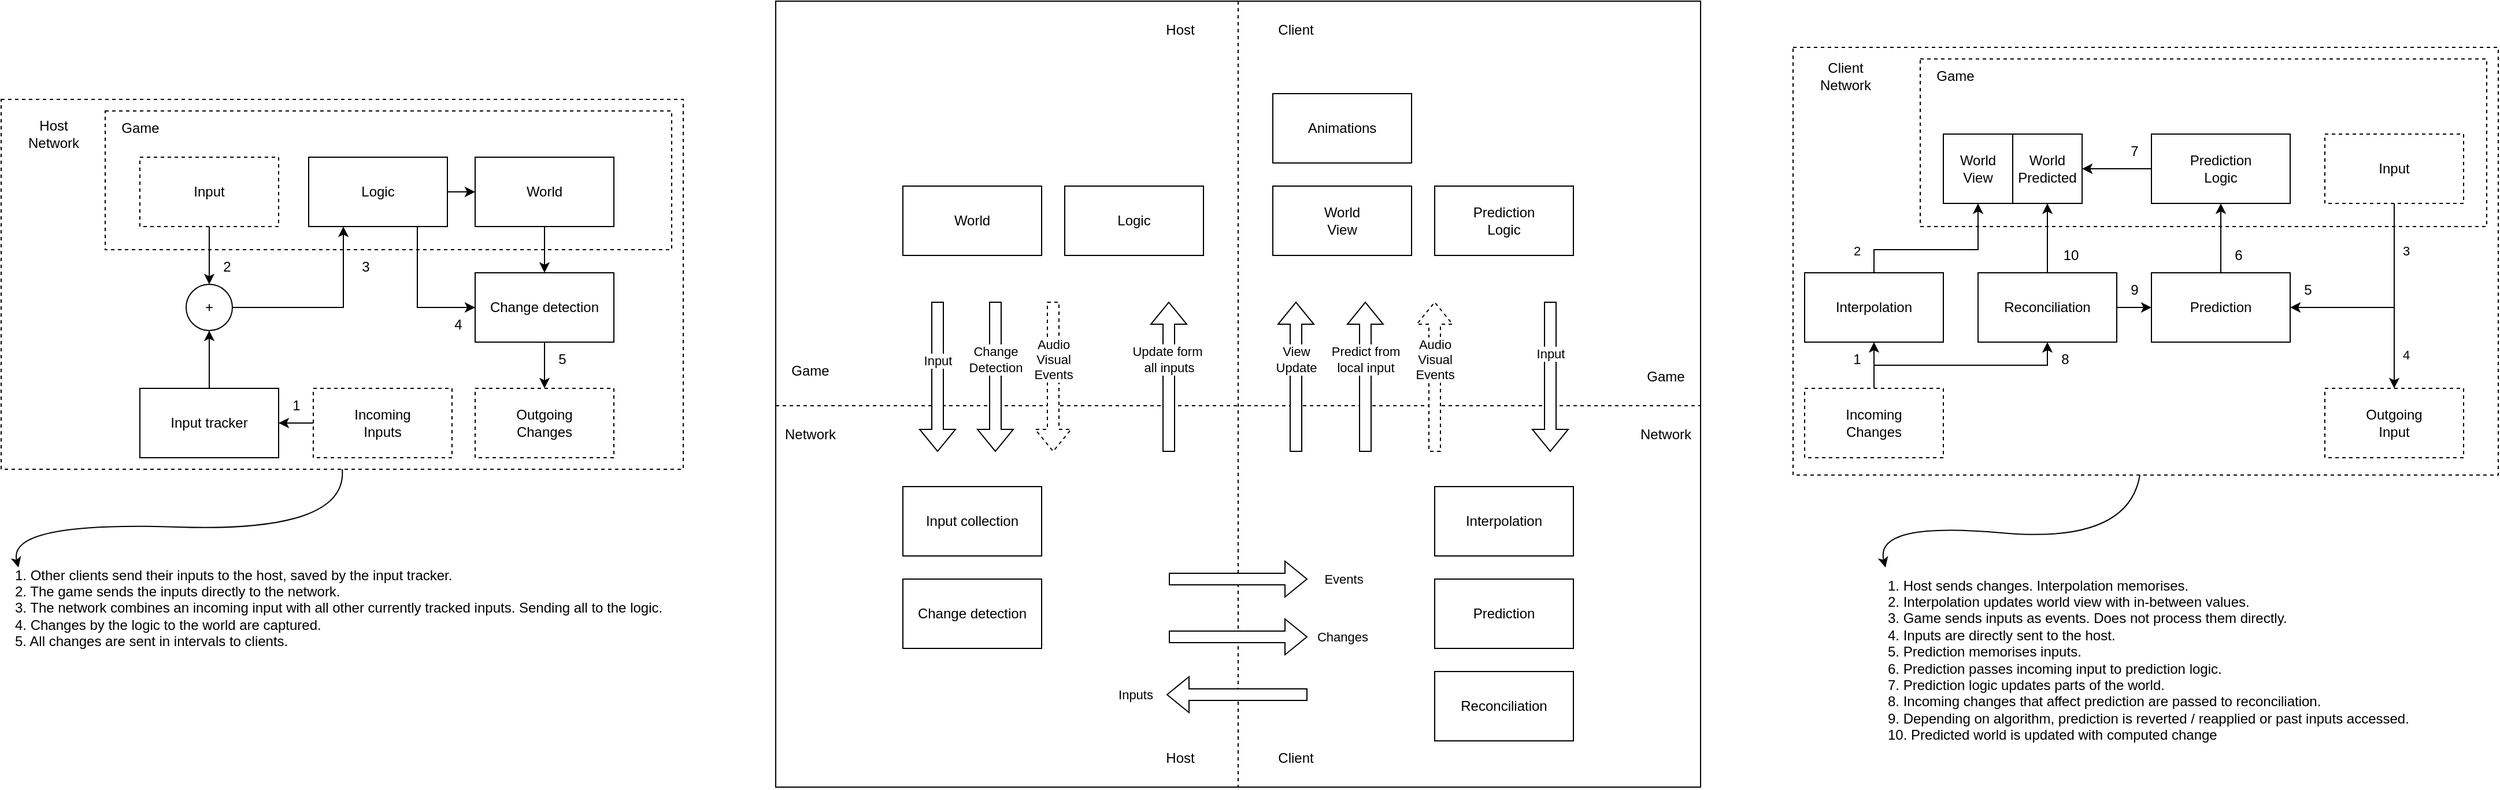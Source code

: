 <mxfile version="26.0.9">
  <diagram name="Page-1" id="HOL8JRPLnmrOTMXGv4Pu">
    <mxGraphModel dx="2380" dy="1098" grid="1" gridSize="10" guides="1" tooltips="1" connect="1" arrows="1" fold="1" page="1" pageScale="1" pageWidth="827" pageHeight="1169" math="0" shadow="0">
      <root>
        <mxCell id="0" />
        <mxCell id="1" parent="0" />
        <mxCell id="4QHvGrkkRIhRaZv8nFeY-234" value="" style="rounded=0;whiteSpace=wrap;html=1;fillColor=none;dashed=1;" vertex="1" parent="1">
          <mxGeometry x="-650" y="335" width="590" height="320" as="geometry" />
        </mxCell>
        <mxCell id="4QHvGrkkRIhRaZv8nFeY-171" value="" style="rounded=0;whiteSpace=wrap;html=1;fillColor=none;dashed=1;" vertex="1" parent="1">
          <mxGeometry x="900" y="290" width="610" height="370" as="geometry" />
        </mxCell>
        <mxCell id="4QHvGrkkRIhRaZv8nFeY-152" value="" style="rounded=0;whiteSpace=wrap;html=1;fillColor=none;dashed=1;" vertex="1" parent="1">
          <mxGeometry x="1010" y="300" width="490" height="145" as="geometry" />
        </mxCell>
        <mxCell id="4QHvGrkkRIhRaZv8nFeY-21" value="" style="endArrow=none;dashed=1;html=1;rounded=0;" edge="1" parent="1">
          <mxGeometry width="50" height="50" relative="1" as="geometry">
            <mxPoint x="20" y="600" as="sourcePoint" />
            <mxPoint x="820" y="600" as="targetPoint" />
          </mxGeometry>
        </mxCell>
        <mxCell id="4QHvGrkkRIhRaZv8nFeY-109" value="" style="rounded=0;whiteSpace=wrap;html=1;fillColor=none;" vertex="1" parent="1">
          <mxGeometry x="20" y="250" width="800" height="680" as="geometry" />
        </mxCell>
        <mxCell id="4QHvGrkkRIhRaZv8nFeY-9" value="World" style="rounded=0;whiteSpace=wrap;html=1;" vertex="1" parent="1">
          <mxGeometry x="130" y="410" width="120" height="60" as="geometry" />
        </mxCell>
        <mxCell id="4QHvGrkkRIhRaZv8nFeY-10" value="Logic" style="rounded=0;whiteSpace=wrap;html=1;" vertex="1" parent="1">
          <mxGeometry x="270" y="410" width="120" height="60" as="geometry" />
        </mxCell>
        <mxCell id="4QHvGrkkRIhRaZv8nFeY-14" value="Prediction&lt;div&gt;Logic&lt;/div&gt;" style="rounded=0;whiteSpace=wrap;html=1;" vertex="1" parent="1">
          <mxGeometry x="590" y="410" width="120" height="60" as="geometry" />
        </mxCell>
        <mxCell id="4QHvGrkkRIhRaZv8nFeY-15" value="" style="shape=flexArrow;endArrow=classic;html=1;rounded=0;fillColor=default;" edge="1" parent="1">
          <mxGeometry width="50" height="50" relative="1" as="geometry">
            <mxPoint x="360" y="640" as="sourcePoint" />
            <mxPoint x="360" y="510" as="targetPoint" />
          </mxGeometry>
        </mxCell>
        <mxCell id="4QHvGrkkRIhRaZv8nFeY-16" value="Update&amp;nbsp;&lt;span style=&quot;background-color: light-dark(#ffffff, var(--ge-dark-color, #121212)); color: light-dark(rgb(0, 0, 0), rgb(255, 255, 255));&quot;&gt;form&amp;nbsp;&lt;/span&gt;&lt;div&gt;&lt;div&gt;all inputs&lt;/div&gt;&lt;/div&gt;" style="edgeLabel;html=1;align=center;verticalAlign=middle;resizable=0;points=[];" vertex="1" connectable="0" parent="4QHvGrkkRIhRaZv8nFeY-15">
          <mxGeometry x="0.606" y="2" relative="1" as="geometry">
            <mxPoint x="2" y="24" as="offset" />
          </mxGeometry>
        </mxCell>
        <mxCell id="4QHvGrkkRIhRaZv8nFeY-17" value="" style="shape=flexArrow;endArrow=classic;html=1;rounded=0;fillColor=default;" edge="1" parent="1">
          <mxGeometry width="50" height="50" relative="1" as="geometry">
            <mxPoint x="470" y="640" as="sourcePoint" />
            <mxPoint x="470" y="510" as="targetPoint" />
          </mxGeometry>
        </mxCell>
        <mxCell id="4QHvGrkkRIhRaZv8nFeY-18" value="View&lt;div&gt;Update&lt;/div&gt;" style="edgeLabel;html=1;align=center;verticalAlign=middle;resizable=0;points=[];" vertex="1" connectable="0" parent="4QHvGrkkRIhRaZv8nFeY-17">
          <mxGeometry x="0.606" y="2" relative="1" as="geometry">
            <mxPoint x="2" y="24" as="offset" />
          </mxGeometry>
        </mxCell>
        <mxCell id="4QHvGrkkRIhRaZv8nFeY-22" value="" style="endArrow=none;dashed=1;html=1;rounded=0;" edge="1" parent="1">
          <mxGeometry width="50" height="50" relative="1" as="geometry">
            <mxPoint x="420" y="250" as="sourcePoint" />
            <mxPoint x="420" y="930" as="targetPoint" />
          </mxGeometry>
        </mxCell>
        <mxCell id="4QHvGrkkRIhRaZv8nFeY-24" value="" style="shape=flexArrow;endArrow=classic;html=1;rounded=0;fillColor=default;" edge="1" parent="1">
          <mxGeometry width="50" height="50" relative="1" as="geometry">
            <mxPoint x="690" y="510" as="sourcePoint" />
            <mxPoint x="690" y="640" as="targetPoint" />
          </mxGeometry>
        </mxCell>
        <mxCell id="4QHvGrkkRIhRaZv8nFeY-25" value="Input" style="edgeLabel;html=1;align=center;verticalAlign=middle;resizable=0;points=[];" vertex="1" connectable="0" parent="4QHvGrkkRIhRaZv8nFeY-24">
          <mxGeometry x="0.606" y="2" relative="1" as="geometry">
            <mxPoint x="-2" y="-60" as="offset" />
          </mxGeometry>
        </mxCell>
        <mxCell id="4QHvGrkkRIhRaZv8nFeY-26" value="" style="shape=flexArrow;endArrow=classic;html=1;rounded=0;fillColor=default;" edge="1" parent="1">
          <mxGeometry width="50" height="50" relative="1" as="geometry">
            <mxPoint x="160" y="510" as="sourcePoint" />
            <mxPoint x="160" y="640" as="targetPoint" />
          </mxGeometry>
        </mxCell>
        <mxCell id="4QHvGrkkRIhRaZv8nFeY-101" value="Input" style="edgeLabel;html=1;align=center;verticalAlign=middle;resizable=0;points=[];" vertex="1" connectable="0" parent="4QHvGrkkRIhRaZv8nFeY-26">
          <mxGeometry x="0.131" y="-4" relative="1" as="geometry">
            <mxPoint x="4" y="-23" as="offset" />
          </mxGeometry>
        </mxCell>
        <mxCell id="4QHvGrkkRIhRaZv8nFeY-30" value="" style="shape=flexArrow;endArrow=classic;html=1;rounded=0;dashed=1;fillColor=default;" edge="1" parent="1">
          <mxGeometry width="50" height="50" relative="1" as="geometry">
            <mxPoint x="260" y="510" as="sourcePoint" />
            <mxPoint x="260" y="640" as="targetPoint" />
          </mxGeometry>
        </mxCell>
        <mxCell id="4QHvGrkkRIhRaZv8nFeY-31" value="&lt;div&gt;Audio&lt;/div&gt;&lt;div&gt;Visual&lt;/div&gt;Events" style="edgeLabel;html=1;align=center;verticalAlign=middle;resizable=0;points=[];" vertex="1" connectable="0" parent="4QHvGrkkRIhRaZv8nFeY-30">
          <mxGeometry x="0.606" y="2" relative="1" as="geometry">
            <mxPoint x="-2" y="-55" as="offset" />
          </mxGeometry>
        </mxCell>
        <mxCell id="4QHvGrkkRIhRaZv8nFeY-32" value="" style="shape=flexArrow;endArrow=classic;html=1;rounded=0;dashed=1;fillColor=default;" edge="1" parent="1">
          <mxGeometry width="50" height="50" relative="1" as="geometry">
            <mxPoint x="590" y="640" as="sourcePoint" />
            <mxPoint x="590" y="510" as="targetPoint" />
          </mxGeometry>
        </mxCell>
        <mxCell id="4QHvGrkkRIhRaZv8nFeY-33" value="&lt;div&gt;Audio&lt;/div&gt;&lt;div&gt;Visual&lt;/div&gt;Events" style="edgeLabel;html=1;align=center;verticalAlign=middle;resizable=0;points=[];" vertex="1" connectable="0" parent="4QHvGrkkRIhRaZv8nFeY-32">
          <mxGeometry x="0.606" y="2" relative="1" as="geometry">
            <mxPoint x="2" y="24" as="offset" />
          </mxGeometry>
        </mxCell>
        <mxCell id="4QHvGrkkRIhRaZv8nFeY-37" value="" style="shape=flexArrow;endArrow=classic;html=1;rounded=0;fillColor=default;" edge="1" parent="1">
          <mxGeometry width="50" height="50" relative="1" as="geometry">
            <mxPoint x="530" y="640" as="sourcePoint" />
            <mxPoint x="530" y="510" as="targetPoint" />
          </mxGeometry>
        </mxCell>
        <mxCell id="4QHvGrkkRIhRaZv8nFeY-38" value="Predict&amp;nbsp;&lt;span style=&quot;background-color: light-dark(#ffffff, var(--ge-dark-color, #121212)); color: light-dark(rgb(0, 0, 0), rgb(255, 255, 255));&quot;&gt;from&lt;/span&gt;&lt;div&gt;local&amp;nbsp;&lt;span style=&quot;background-color: light-dark(#ffffff, var(--ge-dark-color, #121212)); color: light-dark(rgb(0, 0, 0), rgb(255, 255, 255));&quot;&gt;input&lt;/span&gt;&lt;/div&gt;" style="edgeLabel;html=1;align=center;verticalAlign=middle;resizable=0;points=[];" vertex="1" connectable="0" parent="4QHvGrkkRIhRaZv8nFeY-37">
          <mxGeometry x="0.606" y="2" relative="1" as="geometry">
            <mxPoint x="2" y="24" as="offset" />
          </mxGeometry>
        </mxCell>
        <mxCell id="4QHvGrkkRIhRaZv8nFeY-39" value="World&lt;div&gt;View&lt;/div&gt;" style="rounded=0;whiteSpace=wrap;html=1;" vertex="1" parent="1">
          <mxGeometry x="450" y="410" width="120" height="60" as="geometry" />
        </mxCell>
        <mxCell id="4QHvGrkkRIhRaZv8nFeY-40" value="Reconciliation" style="rounded=0;whiteSpace=wrap;html=1;" vertex="1" parent="1">
          <mxGeometry x="590" y="830" width="120" height="60" as="geometry" />
        </mxCell>
        <mxCell id="4QHvGrkkRIhRaZv8nFeY-41" value="Prediction" style="rounded=0;whiteSpace=wrap;html=1;" vertex="1" parent="1">
          <mxGeometry x="590" y="750" width="120" height="60" as="geometry" />
        </mxCell>
        <mxCell id="4QHvGrkkRIhRaZv8nFeY-43" value="Host" style="text;html=1;align=center;verticalAlign=middle;whiteSpace=wrap;rounded=0;" vertex="1" parent="1">
          <mxGeometry x="340" y="890" width="60" height="30" as="geometry" />
        </mxCell>
        <mxCell id="4QHvGrkkRIhRaZv8nFeY-44" value="Client" style="text;html=1;align=center;verticalAlign=middle;whiteSpace=wrap;rounded=0;" vertex="1" parent="1">
          <mxGeometry x="440" y="890" width="60" height="30" as="geometry" />
        </mxCell>
        <mxCell id="4QHvGrkkRIhRaZv8nFeY-45" value="Host" style="text;html=1;align=center;verticalAlign=middle;whiteSpace=wrap;rounded=0;" vertex="1" parent="1">
          <mxGeometry x="340" y="260" width="60" height="30" as="geometry" />
        </mxCell>
        <mxCell id="4QHvGrkkRIhRaZv8nFeY-46" value="Client" style="text;html=1;align=center;verticalAlign=middle;whiteSpace=wrap;rounded=0;" vertex="1" parent="1">
          <mxGeometry x="440" y="260" width="60" height="30" as="geometry" />
        </mxCell>
        <mxCell id="4QHvGrkkRIhRaZv8nFeY-47" value="Network" style="text;html=1;align=center;verticalAlign=middle;whiteSpace=wrap;rounded=0;" vertex="1" parent="1">
          <mxGeometry x="20" y="610" width="60" height="30" as="geometry" />
        </mxCell>
        <mxCell id="4QHvGrkkRIhRaZv8nFeY-48" value="Network" style="text;html=1;align=center;verticalAlign=middle;whiteSpace=wrap;rounded=0;" vertex="1" parent="1">
          <mxGeometry x="760" y="610" width="60" height="30" as="geometry" />
        </mxCell>
        <mxCell id="4QHvGrkkRIhRaZv8nFeY-49" value="Game" style="text;html=1;align=center;verticalAlign=middle;whiteSpace=wrap;rounded=0;" vertex="1" parent="1">
          <mxGeometry x="760" y="560" width="60" height="30" as="geometry" />
        </mxCell>
        <mxCell id="4QHvGrkkRIhRaZv8nFeY-50" value="Game" style="text;html=1;align=center;verticalAlign=middle;whiteSpace=wrap;rounded=0;" vertex="1" parent="1">
          <mxGeometry x="20" y="555" width="60" height="30" as="geometry" />
        </mxCell>
        <mxCell id="4QHvGrkkRIhRaZv8nFeY-51" value="" style="shape=flexArrow;endArrow=classic;html=1;rounded=0;fillColor=default;" edge="1" parent="1">
          <mxGeometry width="50" height="50" relative="1" as="geometry">
            <mxPoint x="210" y="510" as="sourcePoint" />
            <mxPoint x="210" y="640" as="targetPoint" />
          </mxGeometry>
        </mxCell>
        <mxCell id="4QHvGrkkRIhRaZv8nFeY-52" value="Change&lt;div&gt;Detection&lt;/div&gt;" style="edgeLabel;html=1;align=center;verticalAlign=middle;resizable=0;points=[];" vertex="1" connectable="0" parent="4QHvGrkkRIhRaZv8nFeY-51">
          <mxGeometry x="0.606" y="2" relative="1" as="geometry">
            <mxPoint x="-2" y="-55" as="offset" />
          </mxGeometry>
        </mxCell>
        <mxCell id="4QHvGrkkRIhRaZv8nFeY-58" value="" style="shape=flexArrow;endArrow=classic;html=1;rounded=0;fillColor=default;" edge="1" parent="1">
          <mxGeometry width="50" height="50" relative="1" as="geometry">
            <mxPoint x="360" y="800" as="sourcePoint" />
            <mxPoint x="480" y="800" as="targetPoint" />
          </mxGeometry>
        </mxCell>
        <mxCell id="4QHvGrkkRIhRaZv8nFeY-104" value="Changes" style="edgeLabel;html=1;align=center;verticalAlign=middle;resizable=0;points=[];" vertex="1" connectable="0" parent="4QHvGrkkRIhRaZv8nFeY-58">
          <mxGeometry x="0.465" y="-3" relative="1" as="geometry">
            <mxPoint x="62" y="-3" as="offset" />
          </mxGeometry>
        </mxCell>
        <mxCell id="4QHvGrkkRIhRaZv8nFeY-60" value="" style="shape=flexArrow;endArrow=classic;html=1;rounded=0;fillColor=default;" edge="1" parent="1">
          <mxGeometry width="50" height="50" relative="1" as="geometry">
            <mxPoint x="480" y="850" as="sourcePoint" />
            <mxPoint x="358" y="850" as="targetPoint" />
            <Array as="points" />
          </mxGeometry>
        </mxCell>
        <mxCell id="4QHvGrkkRIhRaZv8nFeY-105" value="Inputs" style="edgeLabel;html=1;align=center;verticalAlign=middle;resizable=0;points=[];" vertex="1" connectable="0" parent="4QHvGrkkRIhRaZv8nFeY-60">
          <mxGeometry x="0.4" y="-5" relative="1" as="geometry">
            <mxPoint x="-64" y="5" as="offset" />
          </mxGeometry>
        </mxCell>
        <mxCell id="4QHvGrkkRIhRaZv8nFeY-95" value="" style="shape=flexArrow;endArrow=classic;html=1;rounded=0;fillColor=default;" edge="1" parent="1">
          <mxGeometry width="50" height="50" relative="1" as="geometry">
            <mxPoint x="360" y="750" as="sourcePoint" />
            <mxPoint x="480" y="750" as="targetPoint" />
          </mxGeometry>
        </mxCell>
        <mxCell id="4QHvGrkkRIhRaZv8nFeY-103" value="Events" style="edgeLabel;html=1;align=center;verticalAlign=middle;resizable=0;points=[];" vertex="1" connectable="0" parent="4QHvGrkkRIhRaZv8nFeY-95">
          <mxGeometry x="0.41" y="7" relative="1" as="geometry">
            <mxPoint x="66" y="7" as="offset" />
          </mxGeometry>
        </mxCell>
        <mxCell id="4QHvGrkkRIhRaZv8nFeY-97" value="Interpolation" style="rounded=0;whiteSpace=wrap;html=1;" vertex="1" parent="1">
          <mxGeometry x="590" y="670" width="120" height="60" as="geometry" />
        </mxCell>
        <mxCell id="4QHvGrkkRIhRaZv8nFeY-98" value="Input collection" style="rounded=0;whiteSpace=wrap;html=1;" vertex="1" parent="1">
          <mxGeometry x="130" y="670" width="120" height="60" as="geometry" />
        </mxCell>
        <mxCell id="4QHvGrkkRIhRaZv8nFeY-99" value="Change detection" style="rounded=0;whiteSpace=wrap;html=1;" vertex="1" parent="1">
          <mxGeometry x="130" y="750" width="120" height="60" as="geometry" />
        </mxCell>
        <mxCell id="4QHvGrkkRIhRaZv8nFeY-102" value="Animations" style="rounded=0;whiteSpace=wrap;html=1;" vertex="1" parent="1">
          <mxGeometry x="450" y="330" width="120" height="60" as="geometry" />
        </mxCell>
        <mxCell id="4QHvGrkkRIhRaZv8nFeY-144" style="edgeStyle=orthogonalEdgeStyle;rounded=0;orthogonalLoop=1;jettySize=auto;html=1;entryX=1;entryY=0.5;entryDx=0;entryDy=0;" edge="1" parent="1" source="4QHvGrkkRIhRaZv8nFeY-119" target="4QHvGrkkRIhRaZv8nFeY-139">
          <mxGeometry relative="1" as="geometry" />
        </mxCell>
        <mxCell id="4QHvGrkkRIhRaZv8nFeY-119" value="Prediction&lt;div&gt;Logic&lt;/div&gt;" style="rounded=0;whiteSpace=wrap;html=1;" vertex="1" parent="1">
          <mxGeometry x="1210" y="365" width="120" height="60" as="geometry" />
        </mxCell>
        <mxCell id="4QHvGrkkRIhRaZv8nFeY-147" style="edgeStyle=orthogonalEdgeStyle;rounded=0;orthogonalLoop=1;jettySize=auto;html=1;entryX=0.5;entryY=1;entryDx=0;entryDy=0;" edge="1" parent="1" source="4QHvGrkkRIhRaZv8nFeY-120" target="4QHvGrkkRIhRaZv8nFeY-139">
          <mxGeometry relative="1" as="geometry" />
        </mxCell>
        <mxCell id="4QHvGrkkRIhRaZv8nFeY-154" style="edgeStyle=orthogonalEdgeStyle;rounded=0;orthogonalLoop=1;jettySize=auto;html=1;" edge="1" parent="1" source="4QHvGrkkRIhRaZv8nFeY-120" target="4QHvGrkkRIhRaZv8nFeY-123">
          <mxGeometry relative="1" as="geometry" />
        </mxCell>
        <mxCell id="4QHvGrkkRIhRaZv8nFeY-120" value="Reconciliation" style="rounded=0;whiteSpace=wrap;html=1;" vertex="1" parent="1">
          <mxGeometry x="1060" y="485" width="120" height="60" as="geometry" />
        </mxCell>
        <mxCell id="4QHvGrkkRIhRaZv8nFeY-146" style="edgeStyle=orthogonalEdgeStyle;rounded=0;orthogonalLoop=1;jettySize=auto;html=1;entryX=0.5;entryY=1;entryDx=0;entryDy=0;" edge="1" parent="1" source="4QHvGrkkRIhRaZv8nFeY-121" target="4QHvGrkkRIhRaZv8nFeY-137">
          <mxGeometry relative="1" as="geometry">
            <Array as="points">
              <mxPoint x="970" y="465" />
              <mxPoint x="1060" y="465" />
            </Array>
          </mxGeometry>
        </mxCell>
        <mxCell id="4QHvGrkkRIhRaZv8nFeY-159" value="2" style="edgeLabel;html=1;align=center;verticalAlign=middle;resizable=0;points=[];" vertex="1" connectable="0" parent="4QHvGrkkRIhRaZv8nFeY-146">
          <mxGeometry x="0.57" y="1" relative="1" as="geometry">
            <mxPoint x="-104" y="8" as="offset" />
          </mxGeometry>
        </mxCell>
        <mxCell id="4QHvGrkkRIhRaZv8nFeY-160" value="3" style="edgeLabel;html=1;align=center;verticalAlign=middle;resizable=0;points=[];" vertex="1" connectable="0" parent="4QHvGrkkRIhRaZv8nFeY-146">
          <mxGeometry x="0.57" y="1" relative="1" as="geometry">
            <mxPoint x="371" y="8" as="offset" />
          </mxGeometry>
        </mxCell>
        <mxCell id="4QHvGrkkRIhRaZv8nFeY-161" value="4" style="edgeLabel;html=1;align=center;verticalAlign=middle;resizable=0;points=[];" vertex="1" connectable="0" parent="4QHvGrkkRIhRaZv8nFeY-146">
          <mxGeometry x="0.57" y="1" relative="1" as="geometry">
            <mxPoint x="371" y="98" as="offset" />
          </mxGeometry>
        </mxCell>
        <mxCell id="4QHvGrkkRIhRaZv8nFeY-121" value="Interpolation" style="rounded=0;whiteSpace=wrap;html=1;" vertex="1" parent="1">
          <mxGeometry x="910" y="485" width="120" height="60" as="geometry" />
        </mxCell>
        <mxCell id="4QHvGrkkRIhRaZv8nFeY-127" style="edgeStyle=orthogonalEdgeStyle;rounded=0;orthogonalLoop=1;jettySize=auto;html=1;entryX=0.5;entryY=1;entryDx=0;entryDy=0;" edge="1" parent="1" source="4QHvGrkkRIhRaZv8nFeY-122" target="4QHvGrkkRIhRaZv8nFeY-121">
          <mxGeometry relative="1" as="geometry" />
        </mxCell>
        <mxCell id="4QHvGrkkRIhRaZv8nFeY-149" style="edgeStyle=orthogonalEdgeStyle;rounded=0;orthogonalLoop=1;jettySize=auto;html=1;entryX=0.5;entryY=1;entryDx=0;entryDy=0;" edge="1" parent="1" source="4QHvGrkkRIhRaZv8nFeY-122" target="4QHvGrkkRIhRaZv8nFeY-120">
          <mxGeometry relative="1" as="geometry">
            <Array as="points">
              <mxPoint x="970" y="565" />
              <mxPoint x="1120" y="565" />
            </Array>
          </mxGeometry>
        </mxCell>
        <mxCell id="4QHvGrkkRIhRaZv8nFeY-122" value="&lt;div&gt;Incoming&lt;/div&gt;Changes" style="rounded=0;whiteSpace=wrap;html=1;dashed=1;" vertex="1" parent="1">
          <mxGeometry x="910" y="585" width="120" height="60" as="geometry" />
        </mxCell>
        <mxCell id="4QHvGrkkRIhRaZv8nFeY-129" style="edgeStyle=orthogonalEdgeStyle;rounded=0;orthogonalLoop=1;jettySize=auto;html=1;entryX=0.5;entryY=1;entryDx=0;entryDy=0;" edge="1" parent="1" source="4QHvGrkkRIhRaZv8nFeY-123" target="4QHvGrkkRIhRaZv8nFeY-119">
          <mxGeometry relative="1" as="geometry" />
        </mxCell>
        <mxCell id="4QHvGrkkRIhRaZv8nFeY-123" value="Prediction" style="rounded=0;whiteSpace=wrap;html=1;" vertex="1" parent="1">
          <mxGeometry x="1210" y="485" width="120" height="60" as="geometry" />
        </mxCell>
        <mxCell id="4QHvGrkkRIhRaZv8nFeY-135" style="edgeStyle=orthogonalEdgeStyle;rounded=0;orthogonalLoop=1;jettySize=auto;html=1;" edge="1" parent="1" source="4QHvGrkkRIhRaZv8nFeY-132" target="4QHvGrkkRIhRaZv8nFeY-133">
          <mxGeometry relative="1" as="geometry" />
        </mxCell>
        <mxCell id="4QHvGrkkRIhRaZv8nFeY-153" style="edgeStyle=orthogonalEdgeStyle;rounded=0;orthogonalLoop=1;jettySize=auto;html=1;entryX=1;entryY=0.5;entryDx=0;entryDy=0;" edge="1" parent="1" source="4QHvGrkkRIhRaZv8nFeY-132" target="4QHvGrkkRIhRaZv8nFeY-123">
          <mxGeometry relative="1" as="geometry">
            <Array as="points">
              <mxPoint x="1420" y="515" />
            </Array>
          </mxGeometry>
        </mxCell>
        <mxCell id="4QHvGrkkRIhRaZv8nFeY-132" value="Input" style="rounded=0;whiteSpace=wrap;html=1;dashed=1;" vertex="1" parent="1">
          <mxGeometry x="1360" y="365" width="120" height="60" as="geometry" />
        </mxCell>
        <mxCell id="4QHvGrkkRIhRaZv8nFeY-133" value="Outgoing&lt;div&gt;Input&lt;/div&gt;" style="rounded=0;whiteSpace=wrap;html=1;dashed=1;" vertex="1" parent="1">
          <mxGeometry x="1360" y="585" width="120" height="60" as="geometry" />
        </mxCell>
        <mxCell id="4QHvGrkkRIhRaZv8nFeY-137" value="World&lt;div&gt;View&lt;/div&gt;" style="rounded=0;whiteSpace=wrap;html=1;" vertex="1" parent="1">
          <mxGeometry x="1030" y="365" width="60" height="60" as="geometry" />
        </mxCell>
        <mxCell id="4QHvGrkkRIhRaZv8nFeY-139" value="&lt;div&gt;&lt;span style=&quot;background-color: transparent; color: light-dark(rgb(0, 0, 0), rgb(255, 255, 255));&quot;&gt;World&lt;/span&gt;&lt;br&gt;&lt;/div&gt;&lt;div&gt;Predicted&lt;/div&gt;" style="rounded=0;whiteSpace=wrap;html=1;" vertex="1" parent="1">
          <mxGeometry x="1090" y="365" width="60" height="60" as="geometry" />
        </mxCell>
        <mxCell id="4QHvGrkkRIhRaZv8nFeY-157" value="1" style="text;html=1;align=center;verticalAlign=middle;resizable=0;points=[];autosize=1;strokeColor=none;fillColor=none;" vertex="1" parent="1">
          <mxGeometry x="940" y="545" width="30" height="30" as="geometry" />
        </mxCell>
        <mxCell id="4QHvGrkkRIhRaZv8nFeY-162" value="5" style="text;html=1;align=center;verticalAlign=middle;resizable=0;points=[];autosize=1;strokeColor=none;fillColor=none;" vertex="1" parent="1">
          <mxGeometry x="1330" y="485" width="30" height="30" as="geometry" />
        </mxCell>
        <mxCell id="4QHvGrkkRIhRaZv8nFeY-163" value="6" style="text;html=1;align=center;verticalAlign=middle;resizable=0;points=[];autosize=1;strokeColor=none;fillColor=none;" vertex="1" parent="1">
          <mxGeometry x="1270" y="455" width="30" height="30" as="geometry" />
        </mxCell>
        <mxCell id="4QHvGrkkRIhRaZv8nFeY-164" value="7" style="text;html=1;align=center;verticalAlign=middle;resizable=0;points=[];autosize=1;strokeColor=none;fillColor=none;" vertex="1" parent="1">
          <mxGeometry x="1180" y="365" width="30" height="30" as="geometry" />
        </mxCell>
        <mxCell id="4QHvGrkkRIhRaZv8nFeY-165" value="8" style="text;html=1;align=center;verticalAlign=middle;resizable=0;points=[];autosize=1;strokeColor=none;fillColor=none;" vertex="1" parent="1">
          <mxGeometry x="1120" y="545" width="30" height="30" as="geometry" />
        </mxCell>
        <mxCell id="4QHvGrkkRIhRaZv8nFeY-166" value="9" style="text;html=1;align=center;verticalAlign=middle;resizable=0;points=[];autosize=1;strokeColor=none;fillColor=none;" vertex="1" parent="1">
          <mxGeometry x="1180" y="485" width="30" height="30" as="geometry" />
        </mxCell>
        <mxCell id="4QHvGrkkRIhRaZv8nFeY-167" value="10" style="text;html=1;align=center;verticalAlign=middle;resizable=0;points=[];autosize=1;strokeColor=none;fillColor=none;" vertex="1" parent="1">
          <mxGeometry x="1120" y="455" width="40" height="30" as="geometry" />
        </mxCell>
        <mxCell id="4QHvGrkkRIhRaZv8nFeY-168" value="1. Host sends changes. Interpolation memorises.&lt;div&gt;2. Interpolation updates world view with in-between values.&lt;/div&gt;&lt;div&gt;3. Game sends inputs as events. Does not process them directly.&lt;/div&gt;&lt;div&gt;4. Inputs are directly sent to the host.&lt;/div&gt;&lt;div&gt;5. Prediction memorises inputs.&lt;/div&gt;&lt;div&gt;6. Prediction passes incoming input to prediction logic.&lt;/div&gt;&lt;div&gt;7. Prediction logic updates parts of the world.&lt;/div&gt;&lt;div&gt;8. Incoming changes that affect prediction are passed to reconciliation.&lt;/div&gt;&lt;div&gt;9. Depending on algorithm, prediction is reverted / reapplied or past inputs accessed.&lt;/div&gt;&lt;div&gt;10. Predicted world is updated with computed change&lt;/div&gt;" style="text;html=1;align=left;verticalAlign=middle;resizable=0;points=[];autosize=1;strokeColor=none;fillColor=none;" vertex="1" parent="1">
          <mxGeometry x="980" y="740" width="470" height="160" as="geometry" />
        </mxCell>
        <mxCell id="4QHvGrkkRIhRaZv8nFeY-169" value="Game" style="text;html=1;align=center;verticalAlign=middle;resizable=0;points=[];autosize=1;strokeColor=none;fillColor=none;" vertex="1" parent="1">
          <mxGeometry x="1010" y="300" width="60" height="30" as="geometry" />
        </mxCell>
        <mxCell id="4QHvGrkkRIhRaZv8nFeY-170" value="&lt;div&gt;Client&lt;/div&gt;Network" style="text;html=1;align=center;verticalAlign=middle;resizable=0;points=[];autosize=1;strokeColor=none;fillColor=none;" vertex="1" parent="1">
          <mxGeometry x="910" y="295" width="70" height="40" as="geometry" />
        </mxCell>
        <mxCell id="4QHvGrkkRIhRaZv8nFeY-172" value="" style="curved=1;endArrow=classic;html=1;rounded=0;" edge="1" parent="1">
          <mxGeometry width="50" height="50" relative="1" as="geometry">
            <mxPoint x="1200" y="660" as="sourcePoint" />
            <mxPoint x="980" y="740" as="targetPoint" />
            <Array as="points">
              <mxPoint x="1190" y="720" />
              <mxPoint x="970" y="700" />
            </Array>
          </mxGeometry>
        </mxCell>
        <mxCell id="4QHvGrkkRIhRaZv8nFeY-230" value="" style="edgeStyle=orthogonalEdgeStyle;rounded=0;orthogonalLoop=1;jettySize=auto;html=1;" edge="1" parent="1" source="4QHvGrkkRIhRaZv8nFeY-207" target="4QHvGrkkRIhRaZv8nFeY-210">
          <mxGeometry relative="1" as="geometry" />
        </mxCell>
        <mxCell id="4QHvGrkkRIhRaZv8nFeY-207" value="World" style="rounded=0;whiteSpace=wrap;html=1;" vertex="1" parent="1">
          <mxGeometry x="-240" y="385" width="120" height="60" as="geometry" />
        </mxCell>
        <mxCell id="4QHvGrkkRIhRaZv8nFeY-227" value="" style="edgeStyle=orthogonalEdgeStyle;rounded=0;orthogonalLoop=1;jettySize=auto;html=1;" edge="1" parent="1" source="4QHvGrkkRIhRaZv8nFeY-208" target="4QHvGrkkRIhRaZv8nFeY-207">
          <mxGeometry relative="1" as="geometry" />
        </mxCell>
        <mxCell id="4QHvGrkkRIhRaZv8nFeY-229" style="edgeStyle=orthogonalEdgeStyle;rounded=0;orthogonalLoop=1;jettySize=auto;html=1;entryX=0;entryY=0.5;entryDx=0;entryDy=0;" edge="1" parent="1" source="4QHvGrkkRIhRaZv8nFeY-208" target="4QHvGrkkRIhRaZv8nFeY-210">
          <mxGeometry relative="1" as="geometry">
            <Array as="points">
              <mxPoint x="-290" y="515" />
            </Array>
          </mxGeometry>
        </mxCell>
        <mxCell id="4QHvGrkkRIhRaZv8nFeY-208" value="Logic" style="rounded=0;whiteSpace=wrap;html=1;" vertex="1" parent="1">
          <mxGeometry x="-384" y="385" width="120" height="60" as="geometry" />
        </mxCell>
        <mxCell id="4QHvGrkkRIhRaZv8nFeY-226" style="edgeStyle=orthogonalEdgeStyle;rounded=0;orthogonalLoop=1;jettySize=auto;html=1;entryX=0.5;entryY=0;entryDx=0;entryDy=0;" edge="1" parent="1" source="4QHvGrkkRIhRaZv8nFeY-210" target="4QHvGrkkRIhRaZv8nFeY-211">
          <mxGeometry relative="1" as="geometry" />
        </mxCell>
        <mxCell id="4QHvGrkkRIhRaZv8nFeY-210" value="Change detection" style="rounded=0;whiteSpace=wrap;html=1;" vertex="1" parent="1">
          <mxGeometry x="-240" y="485" width="120" height="60" as="geometry" />
        </mxCell>
        <mxCell id="4QHvGrkkRIhRaZv8nFeY-211" value="&lt;div&gt;Outgoing&lt;/div&gt;Changes" style="rounded=0;whiteSpace=wrap;html=1;dashed=1;" vertex="1" parent="1">
          <mxGeometry x="-240" y="585" width="120" height="60" as="geometry" />
        </mxCell>
        <mxCell id="4QHvGrkkRIhRaZv8nFeY-231" value="" style="edgeStyle=orthogonalEdgeStyle;rounded=0;orthogonalLoop=1;jettySize=auto;html=1;" edge="1" parent="1" source="4QHvGrkkRIhRaZv8nFeY-212" target="4QHvGrkkRIhRaZv8nFeY-213">
          <mxGeometry relative="1" as="geometry" />
        </mxCell>
        <mxCell id="4QHvGrkkRIhRaZv8nFeY-212" value="&lt;div&gt;Incoming&lt;/div&gt;Inputs" style="rounded=0;whiteSpace=wrap;html=1;dashed=1;" vertex="1" parent="1">
          <mxGeometry x="-380" y="585" width="120" height="60" as="geometry" />
        </mxCell>
        <mxCell id="4QHvGrkkRIhRaZv8nFeY-221" style="edgeStyle=orthogonalEdgeStyle;rounded=0;orthogonalLoop=1;jettySize=auto;html=1;entryX=0.5;entryY=1;entryDx=0;entryDy=0;" edge="1" parent="1" source="4QHvGrkkRIhRaZv8nFeY-213" target="4QHvGrkkRIhRaZv8nFeY-219">
          <mxGeometry relative="1" as="geometry" />
        </mxCell>
        <mxCell id="4QHvGrkkRIhRaZv8nFeY-213" value="Input tracker" style="rounded=0;whiteSpace=wrap;html=1;" vertex="1" parent="1">
          <mxGeometry x="-530" y="585" width="120" height="60" as="geometry" />
        </mxCell>
        <mxCell id="4QHvGrkkRIhRaZv8nFeY-220" style="edgeStyle=orthogonalEdgeStyle;rounded=0;orthogonalLoop=1;jettySize=auto;html=1;" edge="1" parent="1" source="4QHvGrkkRIhRaZv8nFeY-216" target="4QHvGrkkRIhRaZv8nFeY-219">
          <mxGeometry relative="1" as="geometry" />
        </mxCell>
        <mxCell id="4QHvGrkkRIhRaZv8nFeY-216" value="Input" style="rounded=0;whiteSpace=wrap;html=1;dashed=1;" vertex="1" parent="1">
          <mxGeometry x="-530" y="385" width="120" height="60" as="geometry" />
        </mxCell>
        <mxCell id="4QHvGrkkRIhRaZv8nFeY-228" style="edgeStyle=orthogonalEdgeStyle;rounded=0;orthogonalLoop=1;jettySize=auto;html=1;entryX=0.25;entryY=1;entryDx=0;entryDy=0;" edge="1" parent="1" source="4QHvGrkkRIhRaZv8nFeY-219" target="4QHvGrkkRIhRaZv8nFeY-208">
          <mxGeometry relative="1" as="geometry" />
        </mxCell>
        <mxCell id="4QHvGrkkRIhRaZv8nFeY-219" value="+" style="ellipse;whiteSpace=wrap;html=1;aspect=fixed;" vertex="1" parent="1">
          <mxGeometry x="-490" y="495" width="40" height="40" as="geometry" />
        </mxCell>
        <mxCell id="4QHvGrkkRIhRaZv8nFeY-232" value="" style="rounded=0;whiteSpace=wrap;html=1;fillColor=none;dashed=1;" vertex="1" parent="1">
          <mxGeometry x="-560" y="345" width="490" height="120" as="geometry" />
        </mxCell>
        <mxCell id="4QHvGrkkRIhRaZv8nFeY-233" value="Game" style="text;html=1;align=center;verticalAlign=middle;resizable=0;points=[];autosize=1;strokeColor=none;fillColor=none;" vertex="1" parent="1">
          <mxGeometry x="-560" y="345" width="60" height="30" as="geometry" />
        </mxCell>
        <mxCell id="4QHvGrkkRIhRaZv8nFeY-235" value="&lt;div&gt;Host&lt;/div&gt;Network" style="text;html=1;align=center;verticalAlign=middle;resizable=0;points=[];autosize=1;strokeColor=none;fillColor=none;" vertex="1" parent="1">
          <mxGeometry x="-640" y="345" width="70" height="40" as="geometry" />
        </mxCell>
        <mxCell id="4QHvGrkkRIhRaZv8nFeY-236" value="1" style="text;html=1;align=center;verticalAlign=middle;resizable=0;points=[];autosize=1;strokeColor=none;fillColor=none;" vertex="1" parent="1">
          <mxGeometry x="-410" y="585" width="30" height="30" as="geometry" />
        </mxCell>
        <mxCell id="4QHvGrkkRIhRaZv8nFeY-237" value="2&lt;span style=&quot;color: rgba(0, 0, 0, 0); font-family: monospace; font-size: 0px; text-align: start;&quot;&gt;%3CmxGraphModel%3E%3Croot%3E%3CmxCell%20id%3D%220%22%2F%3E%3CmxCell%20id%3D%221%22%20parent%3D%220%22%2F%3E%3CmxCell%20id%3D%222%22%20value%3D%221%22%20style%3D%22text%3Bhtml%3D1%3Balign%3Dcenter%3BverticalAlign%3Dmiddle%3Bresizable%3D0%3Bpoints%3D%5B%5D%3Bautosize%3D1%3BstrokeColor%3Dnone%3BfillColor%3Dnone%3B%22%20vertex%3D%221%22%20parent%3D%221%22%3E%3CmxGeometry%20x%3D%22-410%22%20y%3D%22585%22%20width%3D%2230%22%20height%3D%2230%22%20as%3D%22geometry%22%2F%3E%3C%2FmxCell%3E%3C%2Froot%3E%3C%2FmxGraphModel%3E&lt;/span&gt;" style="text;html=1;align=center;verticalAlign=middle;resizable=0;points=[];autosize=1;strokeColor=none;fillColor=none;" vertex="1" parent="1">
          <mxGeometry x="-470" y="465" width="30" height="30" as="geometry" />
        </mxCell>
        <mxCell id="4QHvGrkkRIhRaZv8nFeY-238" value="3" style="text;html=1;align=center;verticalAlign=middle;resizable=0;points=[];autosize=1;strokeColor=none;fillColor=none;" vertex="1" parent="1">
          <mxGeometry x="-350" y="465" width="30" height="30" as="geometry" />
        </mxCell>
        <mxCell id="4QHvGrkkRIhRaZv8nFeY-239" value="4" style="text;html=1;align=center;verticalAlign=middle;resizable=0;points=[];autosize=1;strokeColor=none;fillColor=none;" vertex="1" parent="1">
          <mxGeometry x="-270" y="515" width="30" height="30" as="geometry" />
        </mxCell>
        <mxCell id="4QHvGrkkRIhRaZv8nFeY-240" value="5" style="text;html=1;align=center;verticalAlign=middle;resizable=0;points=[];autosize=1;strokeColor=none;fillColor=none;" vertex="1" parent="1">
          <mxGeometry x="-180" y="545" width="30" height="30" as="geometry" />
        </mxCell>
        <mxCell id="4QHvGrkkRIhRaZv8nFeY-241" value="1. Other clients send their inputs to the host, saved by the input tracker.&lt;div&gt;2. The game sends the inputs directly to the network.&lt;/div&gt;&lt;div&gt;3. The network combines an incoming input with all other currently tracked inputs. Sending all to the logic.&lt;/div&gt;&lt;div&gt;4. Changes by the logic to the world are captured.&lt;/div&gt;&lt;div&gt;5. All changes are sent in intervals to clients.&lt;/div&gt;" style="text;html=1;align=left;verticalAlign=middle;resizable=0;points=[];autosize=1;strokeColor=none;fillColor=none;" vertex="1" parent="1">
          <mxGeometry x="-640" y="730" width="580" height="90" as="geometry" />
        </mxCell>
        <mxCell id="4QHvGrkkRIhRaZv8nFeY-242" value="" style="curved=1;endArrow=classic;html=1;rounded=0;exitX=0.5;exitY=1;exitDx=0;exitDy=0;" edge="1" parent="1" source="4QHvGrkkRIhRaZv8nFeY-234">
          <mxGeometry width="50" height="50" relative="1" as="geometry">
            <mxPoint x="-415" y="660" as="sourcePoint" />
            <mxPoint x="-635" y="740" as="targetPoint" />
            <Array as="points">
              <mxPoint x="-350" y="710" />
              <mxPoint x="-645" y="700" />
            </Array>
          </mxGeometry>
        </mxCell>
      </root>
    </mxGraphModel>
  </diagram>
</mxfile>
